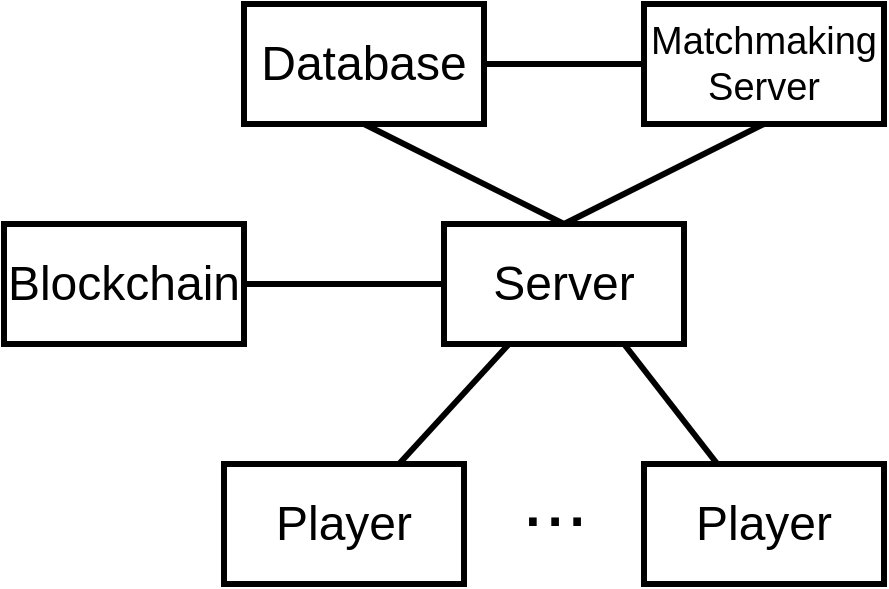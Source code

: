 <mxfile version="13.1.1" type="device"><diagram id="_Bxs42NJPTuZyGEwZrhA" name="Page-1"><mxGraphModel dx="1422" dy="762" grid="1" gridSize="10" guides="1" tooltips="1" connect="1" arrows="1" fold="1" page="1" pageScale="1" pageWidth="850" pageHeight="1100" math="0" shadow="0"><root><mxCell id="0"/><mxCell id="1" parent="0"/><mxCell id="Ydt7V3Z6cEfr5X3LXgUP-3" style="rounded=0;orthogonalLoop=1;jettySize=auto;html=1;entryX=0;entryY=0.5;entryDx=0;entryDy=0;endArrow=none;endFill=0;strokeWidth=3;" parent="1" source="Ydt7V3Z6cEfr5X3LXgUP-1" target="Ydt7V3Z6cEfr5X3LXgUP-2" edge="1"><mxGeometry relative="1" as="geometry"/></mxCell><mxCell id="Ydt7V3Z6cEfr5X3LXgUP-6" style="rounded=0;orthogonalLoop=1;jettySize=auto;html=1;entryX=0.5;entryY=0;entryDx=0;entryDy=0;endArrow=none;endFill=0;strokeWidth=3;exitX=0.5;exitY=1;exitDx=0;exitDy=0;" parent="1" source="Ydt7V3Z6cEfr5X3LXgUP-1" target="Ydt7V3Z6cEfr5X3LXgUP-4" edge="1"><mxGeometry relative="1" as="geometry"/></mxCell><mxCell id="Ydt7V3Z6cEfr5X3LXgUP-1" value="&lt;font style=&quot;font-size: 24px&quot;&gt;Database&lt;/font&gt;" style="rounded=0;whiteSpace=wrap;html=1;strokeWidth=3;" parent="1" vertex="1"><mxGeometry x="270" y="150" width="120" height="60" as="geometry"/></mxCell><mxCell id="Ydt7V3Z6cEfr5X3LXgUP-5" style="rounded=0;orthogonalLoop=1;jettySize=auto;html=1;entryX=0.5;entryY=0;entryDx=0;entryDy=0;elbow=vertical;endArrow=none;endFill=0;strokeWidth=3;exitX=0.5;exitY=1;exitDx=0;exitDy=0;" parent="1" source="Ydt7V3Z6cEfr5X3LXgUP-2" target="Ydt7V3Z6cEfr5X3LXgUP-4" edge="1"><mxGeometry relative="1" as="geometry"/></mxCell><mxCell id="Ydt7V3Z6cEfr5X3LXgUP-2" value="&lt;font style=&quot;font-size: 19px&quot;&gt;Matchmaking Server&lt;/font&gt;" style="rounded=0;whiteSpace=wrap;html=1;strokeWidth=3;" parent="1" vertex="1"><mxGeometry x="470" y="150" width="120" height="60" as="geometry"/></mxCell><mxCell id="Ydt7V3Z6cEfr5X3LXgUP-4" value="&lt;font style=&quot;font-size: 24px&quot;&gt;Server&lt;/font&gt;" style="rounded=0;whiteSpace=wrap;html=1;strokeWidth=3;" parent="1" vertex="1"><mxGeometry x="370" y="260" width="120" height="60" as="geometry"/></mxCell><mxCell id="Ydt7V3Z6cEfr5X3LXgUP-8" style="edgeStyle=none;rounded=0;orthogonalLoop=1;jettySize=auto;html=1;entryX=0;entryY=0.5;entryDx=0;entryDy=0;endArrow=none;endFill=0;strokeWidth=3;" parent="1" source="Ydt7V3Z6cEfr5X3LXgUP-7" target="Ydt7V3Z6cEfr5X3LXgUP-4" edge="1"><mxGeometry relative="1" as="geometry"/></mxCell><mxCell id="Ydt7V3Z6cEfr5X3LXgUP-7" value="&lt;font style=&quot;font-size: 24px&quot;&gt;Blockchain&lt;/font&gt;" style="rounded=0;whiteSpace=wrap;html=1;strokeWidth=3;" parent="1" vertex="1"><mxGeometry x="150" y="260" width="120" height="60" as="geometry"/></mxCell><mxCell id="Ydt7V3Z6cEfr5X3LXgUP-10" style="edgeStyle=none;rounded=0;orthogonalLoop=1;jettySize=auto;html=1;endArrow=none;endFill=0;strokeWidth=3;" parent="1" source="Ydt7V3Z6cEfr5X3LXgUP-9" target="Ydt7V3Z6cEfr5X3LXgUP-4" edge="1"><mxGeometry relative="1" as="geometry"/></mxCell><mxCell id="Ydt7V3Z6cEfr5X3LXgUP-9" value="&lt;font style=&quot;font-size: 24px&quot;&gt;Player&lt;/font&gt;" style="rounded=0;whiteSpace=wrap;html=1;strokeWidth=3;" parent="1" vertex="1"><mxGeometry x="260" y="380" width="120" height="60" as="geometry"/></mxCell><mxCell id="Ydt7V3Z6cEfr5X3LXgUP-15" style="edgeStyle=none;rounded=0;orthogonalLoop=1;jettySize=auto;html=1;entryX=0.75;entryY=1;entryDx=0;entryDy=0;endArrow=none;endFill=0;strokeWidth=3;" parent="1" source="Ydt7V3Z6cEfr5X3LXgUP-11" target="Ydt7V3Z6cEfr5X3LXgUP-4" edge="1"><mxGeometry relative="1" as="geometry"/></mxCell><mxCell id="Ydt7V3Z6cEfr5X3LXgUP-11" value="&lt;font style=&quot;font-size: 24px&quot;&gt;Player&lt;/font&gt;" style="rounded=0;whiteSpace=wrap;html=1;strokeWidth=3;" parent="1" vertex="1"><mxGeometry x="470" y="380" width="120" height="60" as="geometry"/></mxCell><mxCell id="Ydt7V3Z6cEfr5X3LXgUP-12" value="&lt;font style=&quot;font-size: 40px&quot;&gt;...&lt;/font&gt;" style="text;html=1;resizable=0;points=[];autosize=1;align=center;verticalAlign=top;spacingTop=-4;" parent="1" vertex="1"><mxGeometry x="400" y="370" width="50" height="30" as="geometry"/></mxCell></root></mxGraphModel></diagram></mxfile>